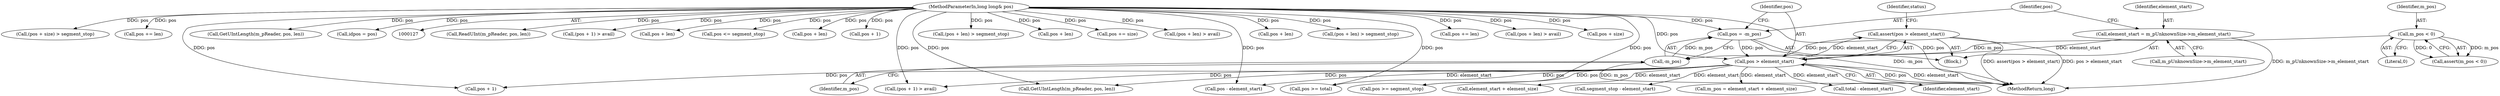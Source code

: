 digraph "1_Android_cc274e2abe8b2a6698a5c47d8aa4bb45f1f9538d_7@API" {
"1000151" [label="(Call,assert(pos > element_start))"];
"1000152" [label="(Call,pos > element_start)"];
"1000147" [label="(Call,pos = -m_pos)"];
"1000149" [label="(Call,-m_pos)"];
"1000132" [label="(Call,m_pos < 0)"];
"1000128" [label="(MethodParameterIn,long long& pos)"];
"1000142" [label="(Call,element_start = m_pUnknownSize->m_element_start)"];
"1000397" [label="(Call,ReadUInt(m_pReader, pos, len))"];
"1000343" [label="(Call,(pos + 1) > avail)"];
"1000275" [label="(Call,pos + len)"];
"1000445" [label="(Call,pos <= segment_stop)"];
"1000380" [label="(Call,pos + len)"];
"1000237" [label="(Call,(pos + 1) > avail)"];
"1000251" [label="(Call,GetUIntLength(m_pReader, pos, len))"];
"1000222" [label="(Call,pos >= segment_stop)"];
"1000452" [label="(Call,m_pos = element_start + element_size)"];
"1000274" [label="(Call,(pos + len) > segment_stop)"];
"1000388" [label="(Call,pos + len)"];
"1000152" [label="(Call,pos > element_start)"];
"1000148" [label="(Identifier,pos)"];
"1000437" [label="(Call,pos += size)"];
"1000144" [label="(Call,m_pUnknownSize->m_element_start)"];
"1000387" [label="(Call,(pos + len) > avail)"];
"1000147" [label="(Call,pos = -m_pos)"];
"1000128" [label="(MethodParameterIn,long long& pos)"];
"1000133" [label="(Identifier,m_pos)"];
"1000344" [label="(Call,pos + 1)"];
"1000209" [label="(Call,total - element_start)"];
"1000154" [label="(Identifier,element_start)"];
"1000203" [label="(Call,pos >= total)"];
"1000151" [label="(Call,assert(pos > element_start))"];
"1000283" [label="(Call,pos + len)"];
"1000379" [label="(Call,(pos + len) > segment_stop)"];
"1000150" [label="(Identifier,m_pos)"];
"1000131" [label="(Call,assert(m_pos < 0))"];
"1000462" [label="(MethodReturn,long)"];
"1000454" [label="(Call,element_start + element_size)"];
"1000339" [label="(Call,pos += len)"];
"1000149" [label="(Call,-m_pos)"];
"1000153" [label="(Identifier,pos)"];
"1000143" [label="(Identifier,element_start)"];
"1000142" [label="(Call,element_start = m_pUnknownSize->m_element_start)"];
"1000130" [label="(Block,)"];
"1000282" [label="(Call,(pos + len) > avail)"];
"1000431" [label="(Call,pos + size)"];
"1000430" [label="(Call,(pos + size) > segment_stop)"];
"1000134" [label="(Literal,0)"];
"1000228" [label="(Call,segment_stop - element_start)"];
"1000132" [label="(Call,m_pos < 0)"];
"1000409" [label="(Call,pos += len)"];
"1000238" [label="(Call,pos + 1)"];
"1000356" [label="(Call,GetUIntLength(m_pReader, pos, len))"];
"1000159" [label="(Identifier,status)"];
"1000319" [label="(Call,pos - element_start)"];
"1000290" [label="(Call,idpos = pos)"];
"1000151" -> "1000130"  [label="AST: "];
"1000151" -> "1000152"  [label="CFG: "];
"1000152" -> "1000151"  [label="AST: "];
"1000159" -> "1000151"  [label="CFG: "];
"1000151" -> "1000462"  [label="DDG: assert(pos > element_start)"];
"1000151" -> "1000462"  [label="DDG: pos > element_start"];
"1000152" -> "1000151"  [label="DDG: pos"];
"1000152" -> "1000151"  [label="DDG: element_start"];
"1000152" -> "1000154"  [label="CFG: "];
"1000153" -> "1000152"  [label="AST: "];
"1000154" -> "1000152"  [label="AST: "];
"1000152" -> "1000462"  [label="DDG: pos"];
"1000152" -> "1000462"  [label="DDG: element_start"];
"1000147" -> "1000152"  [label="DDG: pos"];
"1000128" -> "1000152"  [label="DDG: pos"];
"1000142" -> "1000152"  [label="DDG: element_start"];
"1000152" -> "1000203"  [label="DDG: pos"];
"1000152" -> "1000209"  [label="DDG: element_start"];
"1000152" -> "1000222"  [label="DDG: pos"];
"1000152" -> "1000228"  [label="DDG: element_start"];
"1000152" -> "1000237"  [label="DDG: pos"];
"1000152" -> "1000238"  [label="DDG: pos"];
"1000152" -> "1000251"  [label="DDG: pos"];
"1000152" -> "1000319"  [label="DDG: element_start"];
"1000152" -> "1000452"  [label="DDG: element_start"];
"1000152" -> "1000454"  [label="DDG: element_start"];
"1000147" -> "1000130"  [label="AST: "];
"1000147" -> "1000149"  [label="CFG: "];
"1000148" -> "1000147"  [label="AST: "];
"1000149" -> "1000147"  [label="AST: "];
"1000153" -> "1000147"  [label="CFG: "];
"1000147" -> "1000462"  [label="DDG: -m_pos"];
"1000149" -> "1000147"  [label="DDG: m_pos"];
"1000128" -> "1000147"  [label="DDG: pos"];
"1000149" -> "1000150"  [label="CFG: "];
"1000150" -> "1000149"  [label="AST: "];
"1000149" -> "1000462"  [label="DDG: m_pos"];
"1000132" -> "1000149"  [label="DDG: m_pos"];
"1000132" -> "1000131"  [label="AST: "];
"1000132" -> "1000134"  [label="CFG: "];
"1000133" -> "1000132"  [label="AST: "];
"1000134" -> "1000132"  [label="AST: "];
"1000131" -> "1000132"  [label="CFG: "];
"1000132" -> "1000131"  [label="DDG: m_pos"];
"1000132" -> "1000131"  [label="DDG: 0"];
"1000128" -> "1000127"  [label="AST: "];
"1000128" -> "1000462"  [label="DDG: pos"];
"1000128" -> "1000203"  [label="DDG: pos"];
"1000128" -> "1000222"  [label="DDG: pos"];
"1000128" -> "1000237"  [label="DDG: pos"];
"1000128" -> "1000238"  [label="DDG: pos"];
"1000128" -> "1000251"  [label="DDG: pos"];
"1000128" -> "1000274"  [label="DDG: pos"];
"1000128" -> "1000275"  [label="DDG: pos"];
"1000128" -> "1000282"  [label="DDG: pos"];
"1000128" -> "1000283"  [label="DDG: pos"];
"1000128" -> "1000290"  [label="DDG: pos"];
"1000128" -> "1000319"  [label="DDG: pos"];
"1000128" -> "1000339"  [label="DDG: pos"];
"1000128" -> "1000343"  [label="DDG: pos"];
"1000128" -> "1000344"  [label="DDG: pos"];
"1000128" -> "1000356"  [label="DDG: pos"];
"1000128" -> "1000379"  [label="DDG: pos"];
"1000128" -> "1000380"  [label="DDG: pos"];
"1000128" -> "1000387"  [label="DDG: pos"];
"1000128" -> "1000388"  [label="DDG: pos"];
"1000128" -> "1000397"  [label="DDG: pos"];
"1000128" -> "1000409"  [label="DDG: pos"];
"1000128" -> "1000430"  [label="DDG: pos"];
"1000128" -> "1000431"  [label="DDG: pos"];
"1000128" -> "1000437"  [label="DDG: pos"];
"1000128" -> "1000445"  [label="DDG: pos"];
"1000142" -> "1000130"  [label="AST: "];
"1000142" -> "1000144"  [label="CFG: "];
"1000143" -> "1000142"  [label="AST: "];
"1000144" -> "1000142"  [label="AST: "];
"1000148" -> "1000142"  [label="CFG: "];
"1000142" -> "1000462"  [label="DDG: m_pUnknownSize->m_element_start"];
}
